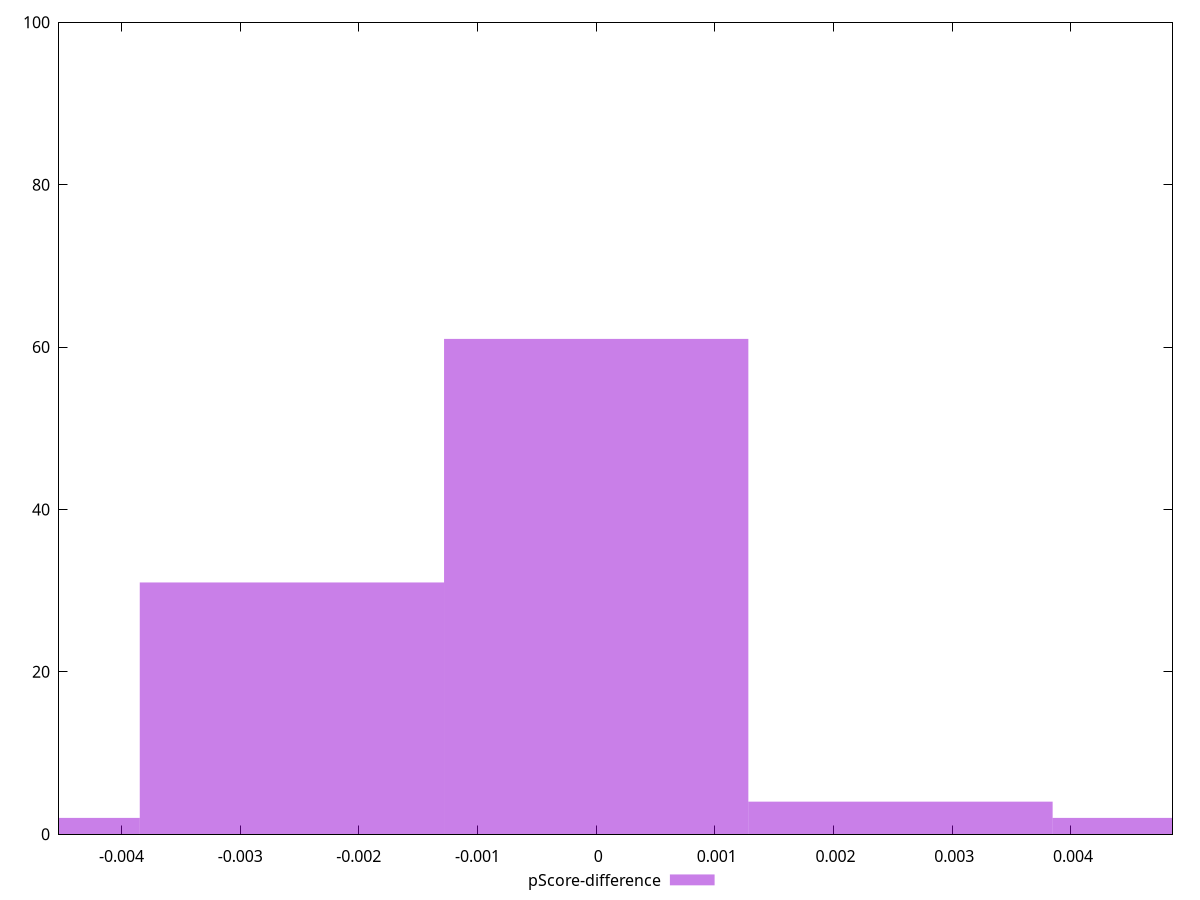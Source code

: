 reset

$pScoreDifference <<EOF
-0.0025640744998295384 31
0 61
0.0025640744998295384 4
-0.005128148999659077 2
0.005128148999659077 2
EOF

set key outside below
set boxwidth 0.0025640744998295384
set xrange [-0.004526535494477901:0.004856095439541019]
set yrange [0:100]
set trange [0:100]
set style fill transparent solid 0.5 noborder
set terminal svg size 640, 490 enhanced background rgb 'white'
set output "report_00025_2021-02-22T21:38:55.199Z/max-potential-fid/samples/pages+cached+noadtech+nomedia+nocss/pScore-difference/histogram.svg"

plot $pScoreDifference title "pScore-difference" with boxes

reset
